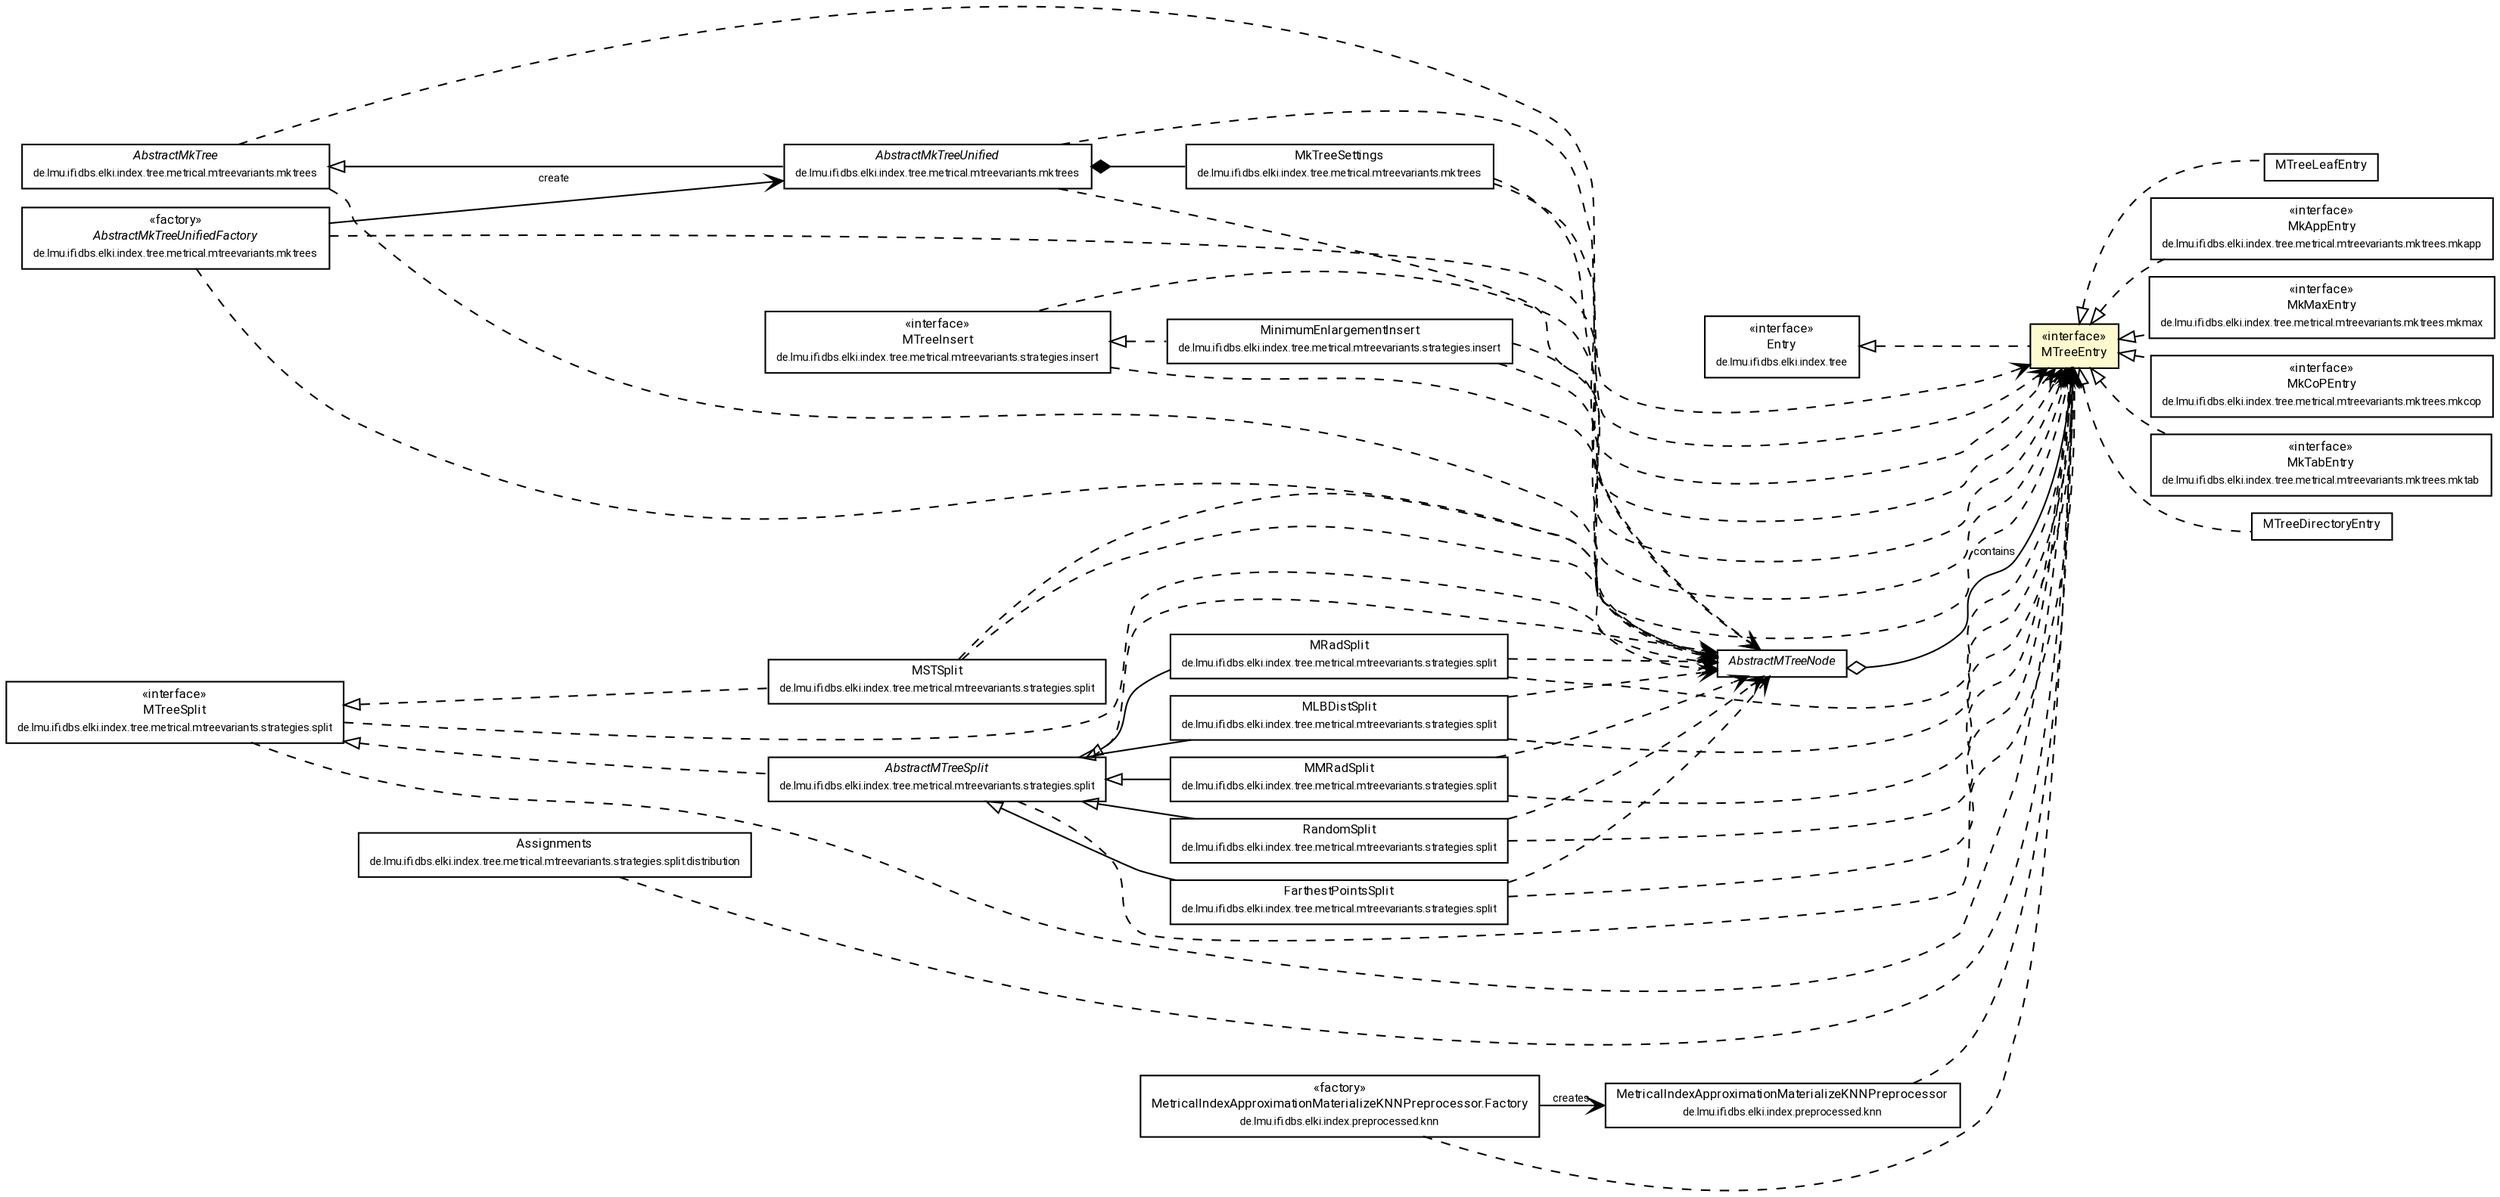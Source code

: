 #!/usr/local/bin/dot
#
# Class diagram 
# Generated by UMLGraph version R5_7_2-60-g0e99a6 (http://www.spinellis.gr/umlgraph/)
#

digraph G {
	graph [fontnames="svg"]
	edge [fontname="Roboto",fontsize=7,labelfontname="Roboto",labelfontsize=7,color="black"];
	node [fontname="Roboto",fontcolor="black",fontsize=8,shape=plaintext,margin=0,width=0,height=0];
	nodesep=0.15;
	ranksep=0.25;
	rankdir=LR;
	// de.lmu.ifi.dbs.elki.index.tree.Entry
	c6699981 [label=<<table title="de.lmu.ifi.dbs.elki.index.tree.Entry" border="0" cellborder="1" cellspacing="0" cellpadding="2" href="../../Entry.html" target="_parent">
		<tr><td><table border="0" cellspacing="0" cellpadding="1">
		<tr><td align="center" balign="center"> &#171;interface&#187; </td></tr>
		<tr><td align="center" balign="center"> <font face="Roboto">Entry</font> </td></tr>
		<tr><td align="center" balign="center"> <font face="Roboto" point-size="7.0">de.lmu.ifi.dbs.elki.index.tree</font> </td></tr>
		</table></td></tr>
		</table>>, URL="../../Entry.html"];
	// de.lmu.ifi.dbs.elki.index.tree.metrical.mtreevariants.MTreeLeafEntry
	c6700009 [label=<<table title="de.lmu.ifi.dbs.elki.index.tree.metrical.mtreevariants.MTreeLeafEntry" border="0" cellborder="1" cellspacing="0" cellpadding="2" href="MTreeLeafEntry.html" target="_parent">
		<tr><td><table border="0" cellspacing="0" cellpadding="1">
		<tr><td align="center" balign="center"> <font face="Roboto">MTreeLeafEntry</font> </td></tr>
		</table></td></tr>
		</table>>, URL="MTreeLeafEntry.html"];
	// de.lmu.ifi.dbs.elki.index.tree.metrical.mtreevariants.MTreeEntry
	c6700010 [label=<<table title="de.lmu.ifi.dbs.elki.index.tree.metrical.mtreevariants.MTreeEntry" border="0" cellborder="1" cellspacing="0" cellpadding="2" bgcolor="lemonChiffon" href="MTreeEntry.html" target="_parent">
		<tr><td><table border="0" cellspacing="0" cellpadding="1">
		<tr><td align="center" balign="center"> &#171;interface&#187; </td></tr>
		<tr><td align="center" balign="center"> <font face="Roboto">MTreeEntry</font> </td></tr>
		</table></td></tr>
		</table>>, URL="MTreeEntry.html"];
	// de.lmu.ifi.dbs.elki.index.tree.metrical.mtreevariants.mktrees.MkTreeSettings<O, N extends de.lmu.ifi.dbs.elki.index.tree.metrical.mtreevariants.AbstractMTreeNode<O, N, E>, E extends de.lmu.ifi.dbs.elki.index.tree.metrical.mtreevariants.MTreeEntry>
	c6700024 [label=<<table title="de.lmu.ifi.dbs.elki.index.tree.metrical.mtreevariants.mktrees.MkTreeSettings" border="0" cellborder="1" cellspacing="0" cellpadding="2" href="mktrees/MkTreeSettings.html" target="_parent">
		<tr><td><table border="0" cellspacing="0" cellpadding="1">
		<tr><td align="center" balign="center"> <font face="Roboto">MkTreeSettings</font> </td></tr>
		<tr><td align="center" balign="center"> <font face="Roboto" point-size="7.0">de.lmu.ifi.dbs.elki.index.tree.metrical.mtreevariants.mktrees</font> </td></tr>
		</table></td></tr>
		</table>>, URL="mktrees/MkTreeSettings.html"];
	// de.lmu.ifi.dbs.elki.index.tree.metrical.mtreevariants.mktrees.AbstractMkTreeUnified<O, N extends de.lmu.ifi.dbs.elki.index.tree.metrical.mtreevariants.AbstractMTreeNode<O, N, E>, E extends de.lmu.ifi.dbs.elki.index.tree.metrical.mtreevariants.MTreeEntry, S extends de.lmu.ifi.dbs.elki.index.tree.metrical.mtreevariants.mktrees.MkTreeSettings<O, N, E>>
	c6700025 [label=<<table title="de.lmu.ifi.dbs.elki.index.tree.metrical.mtreevariants.mktrees.AbstractMkTreeUnified" border="0" cellborder="1" cellspacing="0" cellpadding="2" href="mktrees/AbstractMkTreeUnified.html" target="_parent">
		<tr><td><table border="0" cellspacing="0" cellpadding="1">
		<tr><td align="center" balign="center"> <font face="Roboto"><i>AbstractMkTreeUnified</i></font> </td></tr>
		<tr><td align="center" balign="center"> <font face="Roboto" point-size="7.0">de.lmu.ifi.dbs.elki.index.tree.metrical.mtreevariants.mktrees</font> </td></tr>
		</table></td></tr>
		</table>>, URL="mktrees/AbstractMkTreeUnified.html"];
	// de.lmu.ifi.dbs.elki.index.tree.metrical.mtreevariants.mktrees.mkapp.MkAppEntry
	c6700026 [label=<<table title="de.lmu.ifi.dbs.elki.index.tree.metrical.mtreevariants.mktrees.mkapp.MkAppEntry" border="0" cellborder="1" cellspacing="0" cellpadding="2" href="mktrees/mkapp/MkAppEntry.html" target="_parent">
		<tr><td><table border="0" cellspacing="0" cellpadding="1">
		<tr><td align="center" balign="center"> &#171;interface&#187; </td></tr>
		<tr><td align="center" balign="center"> <font face="Roboto">MkAppEntry</font> </td></tr>
		<tr><td align="center" balign="center"> <font face="Roboto" point-size="7.0">de.lmu.ifi.dbs.elki.index.tree.metrical.mtreevariants.mktrees.mkapp</font> </td></tr>
		</table></td></tr>
		</table>>, URL="mktrees/mkapp/MkAppEntry.html"];
	// de.lmu.ifi.dbs.elki.index.tree.metrical.mtreevariants.mktrees.mkmax.MkMaxEntry
	c6700041 [label=<<table title="de.lmu.ifi.dbs.elki.index.tree.metrical.mtreevariants.mktrees.mkmax.MkMaxEntry" border="0" cellborder="1" cellspacing="0" cellpadding="2" href="mktrees/mkmax/MkMaxEntry.html" target="_parent">
		<tr><td><table border="0" cellspacing="0" cellpadding="1">
		<tr><td align="center" balign="center"> &#171;interface&#187; </td></tr>
		<tr><td align="center" balign="center"> <font face="Roboto">MkMaxEntry</font> </td></tr>
		<tr><td align="center" balign="center"> <font face="Roboto" point-size="7.0">de.lmu.ifi.dbs.elki.index.tree.metrical.mtreevariants.mktrees.mkmax</font> </td></tr>
		</table></td></tr>
		</table>>, URL="mktrees/mkmax/MkMaxEntry.html"];
	// de.lmu.ifi.dbs.elki.index.tree.metrical.mtreevariants.mktrees.AbstractMkTree<O, N extends de.lmu.ifi.dbs.elki.index.tree.metrical.mtreevariants.AbstractMTreeNode<O, N, E>, E extends de.lmu.ifi.dbs.elki.index.tree.metrical.mtreevariants.MTreeEntry, S extends de.lmu.ifi.dbs.elki.index.tree.metrical.mtreevariants.MTreeSettings<O, N, E>>
	c6700045 [label=<<table title="de.lmu.ifi.dbs.elki.index.tree.metrical.mtreevariants.mktrees.AbstractMkTree" border="0" cellborder="1" cellspacing="0" cellpadding="2" href="mktrees/AbstractMkTree.html" target="_parent">
		<tr><td><table border="0" cellspacing="0" cellpadding="1">
		<tr><td align="center" balign="center"> <font face="Roboto"><i>AbstractMkTree</i></font> </td></tr>
		<tr><td align="center" balign="center"> <font face="Roboto" point-size="7.0">de.lmu.ifi.dbs.elki.index.tree.metrical.mtreevariants.mktrees</font> </td></tr>
		</table></td></tr>
		</table>>, URL="mktrees/AbstractMkTree.html"];
	// de.lmu.ifi.dbs.elki.index.tree.metrical.mtreevariants.mktrees.mkcop.MkCoPEntry
	c6700052 [label=<<table title="de.lmu.ifi.dbs.elki.index.tree.metrical.mtreevariants.mktrees.mkcop.MkCoPEntry" border="0" cellborder="1" cellspacing="0" cellpadding="2" href="mktrees/mkcop/MkCoPEntry.html" target="_parent">
		<tr><td><table border="0" cellspacing="0" cellpadding="1">
		<tr><td align="center" balign="center"> &#171;interface&#187; </td></tr>
		<tr><td align="center" balign="center"> <font face="Roboto">MkCoPEntry</font> </td></tr>
		<tr><td align="center" balign="center"> <font face="Roboto" point-size="7.0">de.lmu.ifi.dbs.elki.index.tree.metrical.mtreevariants.mktrees.mkcop</font> </td></tr>
		</table></td></tr>
		</table>>, URL="mktrees/mkcop/MkCoPEntry.html"];
	// de.lmu.ifi.dbs.elki.index.tree.metrical.mtreevariants.mktrees.AbstractMkTreeUnifiedFactory<O, N extends de.lmu.ifi.dbs.elki.index.tree.metrical.mtreevariants.AbstractMTreeNode<O, N, E>, E extends de.lmu.ifi.dbs.elki.index.tree.metrical.mtreevariants.MTreeEntry, S extends de.lmu.ifi.dbs.elki.index.tree.metrical.mtreevariants.mktrees.MkTreeSettings<O, N, E>>
	c6700056 [label=<<table title="de.lmu.ifi.dbs.elki.index.tree.metrical.mtreevariants.mktrees.AbstractMkTreeUnifiedFactory" border="0" cellborder="1" cellspacing="0" cellpadding="2" href="mktrees/AbstractMkTreeUnifiedFactory.html" target="_parent">
		<tr><td><table border="0" cellspacing="0" cellpadding="1">
		<tr><td align="center" balign="center"> &#171;factory&#187; </td></tr>
		<tr><td align="center" balign="center"> <font face="Roboto"><i>AbstractMkTreeUnifiedFactory</i></font> </td></tr>
		<tr><td align="center" balign="center"> <font face="Roboto" point-size="7.0">de.lmu.ifi.dbs.elki.index.tree.metrical.mtreevariants.mktrees</font> </td></tr>
		</table></td></tr>
		</table>>, URL="mktrees/AbstractMkTreeUnifiedFactory.html"];
	// de.lmu.ifi.dbs.elki.index.tree.metrical.mtreevariants.mktrees.mktab.MkTabEntry
	c6700063 [label=<<table title="de.lmu.ifi.dbs.elki.index.tree.metrical.mtreevariants.mktrees.mktab.MkTabEntry" border="0" cellborder="1" cellspacing="0" cellpadding="2" href="mktrees/mktab/MkTabEntry.html" target="_parent">
		<tr><td><table border="0" cellspacing="0" cellpadding="1">
		<tr><td align="center" balign="center"> &#171;interface&#187; </td></tr>
		<tr><td align="center" balign="center"> <font face="Roboto">MkTabEntry</font> </td></tr>
		<tr><td align="center" balign="center"> <font face="Roboto" point-size="7.0">de.lmu.ifi.dbs.elki.index.tree.metrical.mtreevariants.mktrees.mktab</font> </td></tr>
		</table></td></tr>
		</table>>, URL="mktrees/mktab/MkTabEntry.html"];
	// de.lmu.ifi.dbs.elki.index.tree.metrical.mtreevariants.MTreeDirectoryEntry
	c6700066 [label=<<table title="de.lmu.ifi.dbs.elki.index.tree.metrical.mtreevariants.MTreeDirectoryEntry" border="0" cellborder="1" cellspacing="0" cellpadding="2" href="MTreeDirectoryEntry.html" target="_parent">
		<tr><td><table border="0" cellspacing="0" cellpadding="1">
		<tr><td align="center" balign="center"> <font face="Roboto">MTreeDirectoryEntry</font> </td></tr>
		</table></td></tr>
		</table>>, URL="MTreeDirectoryEntry.html"];
	// de.lmu.ifi.dbs.elki.index.tree.metrical.mtreevariants.strategies.insert.MTreeInsert<E extends de.lmu.ifi.dbs.elki.index.tree.metrical.mtreevariants.MTreeEntry, N extends de.lmu.ifi.dbs.elki.index.tree.metrical.mtreevariants.AbstractMTreeNode<?, N, E>>
	c6700067 [label=<<table title="de.lmu.ifi.dbs.elki.index.tree.metrical.mtreevariants.strategies.insert.MTreeInsert" border="0" cellborder="1" cellspacing="0" cellpadding="2" href="strategies/insert/MTreeInsert.html" target="_parent">
		<tr><td><table border="0" cellspacing="0" cellpadding="1">
		<tr><td align="center" balign="center"> &#171;interface&#187; </td></tr>
		<tr><td align="center" balign="center"> <font face="Roboto">MTreeInsert</font> </td></tr>
		<tr><td align="center" balign="center"> <font face="Roboto" point-size="7.0">de.lmu.ifi.dbs.elki.index.tree.metrical.mtreevariants.strategies.insert</font> </td></tr>
		</table></td></tr>
		</table>>, URL="strategies/insert/MTreeInsert.html"];
	// de.lmu.ifi.dbs.elki.index.tree.metrical.mtreevariants.strategies.insert.MinimumEnlargementInsert<N extends de.lmu.ifi.dbs.elki.index.tree.metrical.mtreevariants.AbstractMTreeNode<?, N, E>, E extends de.lmu.ifi.dbs.elki.index.tree.metrical.mtreevariants.MTreeEntry>
	c6700068 [label=<<table title="de.lmu.ifi.dbs.elki.index.tree.metrical.mtreevariants.strategies.insert.MinimumEnlargementInsert" border="0" cellborder="1" cellspacing="0" cellpadding="2" href="strategies/insert/MinimumEnlargementInsert.html" target="_parent">
		<tr><td><table border="0" cellspacing="0" cellpadding="1">
		<tr><td align="center" balign="center"> <font face="Roboto">MinimumEnlargementInsert</font> </td></tr>
		<tr><td align="center" balign="center"> <font face="Roboto" point-size="7.0">de.lmu.ifi.dbs.elki.index.tree.metrical.mtreevariants.strategies.insert</font> </td></tr>
		</table></td></tr>
		</table>>, URL="strategies/insert/MinimumEnlargementInsert.html"];
	// de.lmu.ifi.dbs.elki.index.tree.metrical.mtreevariants.strategies.split.MMRadSplit<E extends de.lmu.ifi.dbs.elki.index.tree.metrical.mtreevariants.MTreeEntry, N extends de.lmu.ifi.dbs.elki.index.tree.metrical.mtreevariants.AbstractMTreeNode<?, N, E>>
	c6700069 [label=<<table title="de.lmu.ifi.dbs.elki.index.tree.metrical.mtreevariants.strategies.split.MMRadSplit" border="0" cellborder="1" cellspacing="0" cellpadding="2" href="strategies/split/MMRadSplit.html" target="_parent">
		<tr><td><table border="0" cellspacing="0" cellpadding="1">
		<tr><td align="center" balign="center"> <font face="Roboto">MMRadSplit</font> </td></tr>
		<tr><td align="center" balign="center"> <font face="Roboto" point-size="7.0">de.lmu.ifi.dbs.elki.index.tree.metrical.mtreevariants.strategies.split</font> </td></tr>
		</table></td></tr>
		</table>>, URL="strategies/split/MMRadSplit.html"];
	// de.lmu.ifi.dbs.elki.index.tree.metrical.mtreevariants.strategies.split.AbstractMTreeSplit<E extends de.lmu.ifi.dbs.elki.index.tree.metrical.mtreevariants.MTreeEntry, N extends de.lmu.ifi.dbs.elki.index.tree.metrical.mtreevariants.AbstractMTreeNode<?, N, E>>
	c6700071 [label=<<table title="de.lmu.ifi.dbs.elki.index.tree.metrical.mtreevariants.strategies.split.AbstractMTreeSplit" border="0" cellborder="1" cellspacing="0" cellpadding="2" href="strategies/split/AbstractMTreeSplit.html" target="_parent">
		<tr><td><table border="0" cellspacing="0" cellpadding="1">
		<tr><td align="center" balign="center"> <font face="Roboto"><i>AbstractMTreeSplit</i></font> </td></tr>
		<tr><td align="center" balign="center"> <font face="Roboto" point-size="7.0">de.lmu.ifi.dbs.elki.index.tree.metrical.mtreevariants.strategies.split</font> </td></tr>
		</table></td></tr>
		</table>>, URL="strategies/split/AbstractMTreeSplit.html"];
	// de.lmu.ifi.dbs.elki.index.tree.metrical.mtreevariants.strategies.split.RandomSplit<E extends de.lmu.ifi.dbs.elki.index.tree.metrical.mtreevariants.MTreeEntry, N extends de.lmu.ifi.dbs.elki.index.tree.metrical.mtreevariants.AbstractMTreeNode<?, N, E>>
	c6700073 [label=<<table title="de.lmu.ifi.dbs.elki.index.tree.metrical.mtreevariants.strategies.split.RandomSplit" border="0" cellborder="1" cellspacing="0" cellpadding="2" href="strategies/split/RandomSplit.html" target="_parent">
		<tr><td><table border="0" cellspacing="0" cellpadding="1">
		<tr><td align="center" balign="center"> <font face="Roboto">RandomSplit</font> </td></tr>
		<tr><td align="center" balign="center"> <font face="Roboto" point-size="7.0">de.lmu.ifi.dbs.elki.index.tree.metrical.mtreevariants.strategies.split</font> </td></tr>
		</table></td></tr>
		</table>>, URL="strategies/split/RandomSplit.html"];
	// de.lmu.ifi.dbs.elki.index.tree.metrical.mtreevariants.strategies.split.FarthestPointsSplit<E extends de.lmu.ifi.dbs.elki.index.tree.metrical.mtreevariants.MTreeEntry, N extends de.lmu.ifi.dbs.elki.index.tree.metrical.mtreevariants.AbstractMTreeNode<?, N, E>>
	c6700075 [label=<<table title="de.lmu.ifi.dbs.elki.index.tree.metrical.mtreevariants.strategies.split.FarthestPointsSplit" border="0" cellborder="1" cellspacing="0" cellpadding="2" href="strategies/split/FarthestPointsSplit.html" target="_parent">
		<tr><td><table border="0" cellspacing="0" cellpadding="1">
		<tr><td align="center" balign="center"> <font face="Roboto">FarthestPointsSplit</font> </td></tr>
		<tr><td align="center" balign="center"> <font face="Roboto" point-size="7.0">de.lmu.ifi.dbs.elki.index.tree.metrical.mtreevariants.strategies.split</font> </td></tr>
		</table></td></tr>
		</table>>, URL="strategies/split/FarthestPointsSplit.html"];
	// de.lmu.ifi.dbs.elki.index.tree.metrical.mtreevariants.strategies.split.MSTSplit<E extends de.lmu.ifi.dbs.elki.index.tree.metrical.mtreevariants.MTreeEntry, N extends de.lmu.ifi.dbs.elki.index.tree.metrical.mtreevariants.AbstractMTreeNode<?, N, E>>
	c6700077 [label=<<table title="de.lmu.ifi.dbs.elki.index.tree.metrical.mtreevariants.strategies.split.MSTSplit" border="0" cellborder="1" cellspacing="0" cellpadding="2" href="strategies/split/MSTSplit.html" target="_parent">
		<tr><td><table border="0" cellspacing="0" cellpadding="1">
		<tr><td align="center" balign="center"> <font face="Roboto">MSTSplit</font> </td></tr>
		<tr><td align="center" balign="center"> <font face="Roboto" point-size="7.0">de.lmu.ifi.dbs.elki.index.tree.metrical.mtreevariants.strategies.split</font> </td></tr>
		</table></td></tr>
		</table>>, URL="strategies/split/MSTSplit.html"];
	// de.lmu.ifi.dbs.elki.index.tree.metrical.mtreevariants.strategies.split.MTreeSplit<E extends de.lmu.ifi.dbs.elki.index.tree.metrical.mtreevariants.MTreeEntry, N extends de.lmu.ifi.dbs.elki.index.tree.metrical.mtreevariants.AbstractMTreeNode<?, N, E>>
	c6700078 [label=<<table title="de.lmu.ifi.dbs.elki.index.tree.metrical.mtreevariants.strategies.split.MTreeSplit" border="0" cellborder="1" cellspacing="0" cellpadding="2" href="strategies/split/MTreeSplit.html" target="_parent">
		<tr><td><table border="0" cellspacing="0" cellpadding="1">
		<tr><td align="center" balign="center"> &#171;interface&#187; </td></tr>
		<tr><td align="center" balign="center"> <font face="Roboto">MTreeSplit</font> </td></tr>
		<tr><td align="center" balign="center"> <font face="Roboto" point-size="7.0">de.lmu.ifi.dbs.elki.index.tree.metrical.mtreevariants.strategies.split</font> </td></tr>
		</table></td></tr>
		</table>>, URL="strategies/split/MTreeSplit.html"];
	// de.lmu.ifi.dbs.elki.index.tree.metrical.mtreevariants.strategies.split.MLBDistSplit<E extends de.lmu.ifi.dbs.elki.index.tree.metrical.mtreevariants.MTreeEntry, N extends de.lmu.ifi.dbs.elki.index.tree.metrical.mtreevariants.AbstractMTreeNode<?, N, E>>
	c6700079 [label=<<table title="de.lmu.ifi.dbs.elki.index.tree.metrical.mtreevariants.strategies.split.MLBDistSplit" border="0" cellborder="1" cellspacing="0" cellpadding="2" href="strategies/split/MLBDistSplit.html" target="_parent">
		<tr><td><table border="0" cellspacing="0" cellpadding="1">
		<tr><td align="center" balign="center"> <font face="Roboto">MLBDistSplit</font> </td></tr>
		<tr><td align="center" balign="center"> <font face="Roboto" point-size="7.0">de.lmu.ifi.dbs.elki.index.tree.metrical.mtreevariants.strategies.split</font> </td></tr>
		</table></td></tr>
		</table>>, URL="strategies/split/MLBDistSplit.html"];
	// de.lmu.ifi.dbs.elki.index.tree.metrical.mtreevariants.strategies.split.distribution.Assignments<E extends de.lmu.ifi.dbs.elki.index.tree.metrical.mtreevariants.MTreeEntry>
	c6700085 [label=<<table title="de.lmu.ifi.dbs.elki.index.tree.metrical.mtreevariants.strategies.split.distribution.Assignments" border="0" cellborder="1" cellspacing="0" cellpadding="2" href="strategies/split/distribution/Assignments.html" target="_parent">
		<tr><td><table border="0" cellspacing="0" cellpadding="1">
		<tr><td align="center" balign="center"> <font face="Roboto">Assignments</font> </td></tr>
		<tr><td align="center" balign="center"> <font face="Roboto" point-size="7.0">de.lmu.ifi.dbs.elki.index.tree.metrical.mtreevariants.strategies.split.distribution</font> </td></tr>
		</table></td></tr>
		</table>>, URL="strategies/split/distribution/Assignments.html"];
	// de.lmu.ifi.dbs.elki.index.tree.metrical.mtreevariants.strategies.split.MRadSplit<E extends de.lmu.ifi.dbs.elki.index.tree.metrical.mtreevariants.MTreeEntry, N extends de.lmu.ifi.dbs.elki.index.tree.metrical.mtreevariants.AbstractMTreeNode<?, N, E>>
	c6700087 [label=<<table title="de.lmu.ifi.dbs.elki.index.tree.metrical.mtreevariants.strategies.split.MRadSplit" border="0" cellborder="1" cellspacing="0" cellpadding="2" href="strategies/split/MRadSplit.html" target="_parent">
		<tr><td><table border="0" cellspacing="0" cellpadding="1">
		<tr><td align="center" balign="center"> <font face="Roboto">MRadSplit</font> </td></tr>
		<tr><td align="center" balign="center"> <font face="Roboto" point-size="7.0">de.lmu.ifi.dbs.elki.index.tree.metrical.mtreevariants.strategies.split</font> </td></tr>
		</table></td></tr>
		</table>>, URL="strategies/split/MRadSplit.html"];
	// de.lmu.ifi.dbs.elki.index.tree.metrical.mtreevariants.AbstractMTreeNode<O, N extends de.lmu.ifi.dbs.elki.index.tree.metrical.mtreevariants.AbstractMTreeNode<O, N, E>, E extends de.lmu.ifi.dbs.elki.index.tree.metrical.mtreevariants.MTreeEntry>
	c6700089 [label=<<table title="de.lmu.ifi.dbs.elki.index.tree.metrical.mtreevariants.AbstractMTreeNode" border="0" cellborder="1" cellspacing="0" cellpadding="2" href="AbstractMTreeNode.html" target="_parent">
		<tr><td><table border="0" cellspacing="0" cellpadding="1">
		<tr><td align="center" balign="center"> <font face="Roboto"><i>AbstractMTreeNode</i></font> </td></tr>
		</table></td></tr>
		</table>>, URL="AbstractMTreeNode.html"];
	// de.lmu.ifi.dbs.elki.index.preprocessed.knn.MetricalIndexApproximationMaterializeKNNPreprocessor<O extends de.lmu.ifi.dbs.elki.data.NumberVector, N extends de.lmu.ifi.dbs.elki.index.tree.Node<E>, E extends de.lmu.ifi.dbs.elki.index.tree.metrical.mtreevariants.MTreeEntry>
	c6700091 [label=<<table title="de.lmu.ifi.dbs.elki.index.preprocessed.knn.MetricalIndexApproximationMaterializeKNNPreprocessor" border="0" cellborder="1" cellspacing="0" cellpadding="2" href="../../../preprocessed/knn/MetricalIndexApproximationMaterializeKNNPreprocessor.html" target="_parent">
		<tr><td><table border="0" cellspacing="0" cellpadding="1">
		<tr><td align="center" balign="center"> <font face="Roboto">MetricalIndexApproximationMaterializeKNNPreprocessor</font> </td></tr>
		<tr><td align="center" balign="center"> <font face="Roboto" point-size="7.0">de.lmu.ifi.dbs.elki.index.preprocessed.knn</font> </td></tr>
		</table></td></tr>
		</table>>, URL="../../../preprocessed/knn/MetricalIndexApproximationMaterializeKNNPreprocessor.html"];
	// de.lmu.ifi.dbs.elki.index.preprocessed.knn.MetricalIndexApproximationMaterializeKNNPreprocessor.Factory<O extends de.lmu.ifi.dbs.elki.data.NumberVector, N extends de.lmu.ifi.dbs.elki.index.tree.Node<E>, E extends de.lmu.ifi.dbs.elki.index.tree.metrical.mtreevariants.MTreeEntry>
	c6700092 [label=<<table title="de.lmu.ifi.dbs.elki.index.preprocessed.knn.MetricalIndexApproximationMaterializeKNNPreprocessor.Factory" border="0" cellborder="1" cellspacing="0" cellpadding="2" href="../../../preprocessed/knn/MetricalIndexApproximationMaterializeKNNPreprocessor.Factory.html" target="_parent">
		<tr><td><table border="0" cellspacing="0" cellpadding="1">
		<tr><td align="center" balign="center"> &#171;factory&#187; </td></tr>
		<tr><td align="center" balign="center"> <font face="Roboto">MetricalIndexApproximationMaterializeKNNPreprocessor.Factory</font> </td></tr>
		<tr><td align="center" balign="center"> <font face="Roboto" point-size="7.0">de.lmu.ifi.dbs.elki.index.preprocessed.knn</font> </td></tr>
		</table></td></tr>
		</table>>, URL="../../../preprocessed/knn/MetricalIndexApproximationMaterializeKNNPreprocessor.Factory.html"];
	// de.lmu.ifi.dbs.elki.index.tree.metrical.mtreevariants.MTreeLeafEntry implements de.lmu.ifi.dbs.elki.index.tree.metrical.mtreevariants.MTreeEntry
	c6700010 -> c6700009 [arrowtail=empty,style=dashed,dir=back,weight=9];
	// de.lmu.ifi.dbs.elki.index.tree.metrical.mtreevariants.MTreeEntry implements de.lmu.ifi.dbs.elki.index.tree.Entry
	c6699981 -> c6700010 [arrowtail=empty,style=dashed,dir=back,weight=9];
	// de.lmu.ifi.dbs.elki.index.tree.metrical.mtreevariants.mktrees.AbstractMkTreeUnified<O, N extends de.lmu.ifi.dbs.elki.index.tree.metrical.mtreevariants.AbstractMTreeNode<O, N, E>, E extends de.lmu.ifi.dbs.elki.index.tree.metrical.mtreevariants.MTreeEntry, S extends de.lmu.ifi.dbs.elki.index.tree.metrical.mtreevariants.mktrees.MkTreeSettings<O, N, E>> extends de.lmu.ifi.dbs.elki.index.tree.metrical.mtreevariants.mktrees.AbstractMkTree<O, N extends de.lmu.ifi.dbs.elki.index.tree.metrical.mtreevariants.AbstractMTreeNode<O, N, E>, E extends de.lmu.ifi.dbs.elki.index.tree.metrical.mtreevariants.MTreeEntry, S extends de.lmu.ifi.dbs.elki.index.tree.metrical.mtreevariants.MTreeSettings<O, N, E>>
	c6700045 -> c6700025 [arrowtail=empty,dir=back,weight=10];
	// de.lmu.ifi.dbs.elki.index.tree.metrical.mtreevariants.mktrees.AbstractMkTreeUnified<O, N extends de.lmu.ifi.dbs.elki.index.tree.metrical.mtreevariants.AbstractMTreeNode<O, N, E>, E extends de.lmu.ifi.dbs.elki.index.tree.metrical.mtreevariants.MTreeEntry, S extends de.lmu.ifi.dbs.elki.index.tree.metrical.mtreevariants.mktrees.MkTreeSettings<O, N, E>> composed de.lmu.ifi.dbs.elki.index.tree.metrical.mtreevariants.mktrees.MkTreeSettings<O, N extends de.lmu.ifi.dbs.elki.index.tree.metrical.mtreevariants.AbstractMTreeNode<O, N, E>, E extends de.lmu.ifi.dbs.elki.index.tree.metrical.mtreevariants.MTreeEntry>
	c6700025 -> c6700024 [arrowhead=none,arrowtail=diamond,dir=back,weight=6];
	// de.lmu.ifi.dbs.elki.index.tree.metrical.mtreevariants.mktrees.mkapp.MkAppEntry implements de.lmu.ifi.dbs.elki.index.tree.metrical.mtreevariants.MTreeEntry
	c6700010 -> c6700026 [arrowtail=empty,style=dashed,dir=back,weight=9];
	// de.lmu.ifi.dbs.elki.index.tree.metrical.mtreevariants.mktrees.mkmax.MkMaxEntry implements de.lmu.ifi.dbs.elki.index.tree.metrical.mtreevariants.MTreeEntry
	c6700010 -> c6700041 [arrowtail=empty,style=dashed,dir=back,weight=9];
	// de.lmu.ifi.dbs.elki.index.tree.metrical.mtreevariants.mktrees.mkcop.MkCoPEntry implements de.lmu.ifi.dbs.elki.index.tree.metrical.mtreevariants.MTreeEntry
	c6700010 -> c6700052 [arrowtail=empty,style=dashed,dir=back,weight=9];
	// de.lmu.ifi.dbs.elki.index.tree.metrical.mtreevariants.mktrees.AbstractMkTreeUnifiedFactory<O, N extends de.lmu.ifi.dbs.elki.index.tree.metrical.mtreevariants.AbstractMTreeNode<O, N, E>, E extends de.lmu.ifi.dbs.elki.index.tree.metrical.mtreevariants.MTreeEntry, S extends de.lmu.ifi.dbs.elki.index.tree.metrical.mtreevariants.mktrees.MkTreeSettings<O, N, E>> navassoc de.lmu.ifi.dbs.elki.index.tree.metrical.mtreevariants.mktrees.AbstractMkTreeUnified<O, N extends de.lmu.ifi.dbs.elki.index.tree.metrical.mtreevariants.AbstractMTreeNode<O, N, E>, E extends de.lmu.ifi.dbs.elki.index.tree.metrical.mtreevariants.MTreeEntry, S extends de.lmu.ifi.dbs.elki.index.tree.metrical.mtreevariants.mktrees.MkTreeSettings<O, N, E>>
	c6700056 -> c6700025 [arrowhead=open,weight=1,label="create"];
	// de.lmu.ifi.dbs.elki.index.tree.metrical.mtreevariants.mktrees.mktab.MkTabEntry implements de.lmu.ifi.dbs.elki.index.tree.metrical.mtreevariants.MTreeEntry
	c6700010 -> c6700063 [arrowtail=empty,style=dashed,dir=back,weight=9];
	// de.lmu.ifi.dbs.elki.index.tree.metrical.mtreevariants.MTreeDirectoryEntry implements de.lmu.ifi.dbs.elki.index.tree.metrical.mtreevariants.MTreeEntry
	c6700010 -> c6700066 [arrowtail=empty,style=dashed,dir=back,weight=9];
	// de.lmu.ifi.dbs.elki.index.tree.metrical.mtreevariants.strategies.insert.MinimumEnlargementInsert<N extends de.lmu.ifi.dbs.elki.index.tree.metrical.mtreevariants.AbstractMTreeNode<?, N, E>, E extends de.lmu.ifi.dbs.elki.index.tree.metrical.mtreevariants.MTreeEntry> implements de.lmu.ifi.dbs.elki.index.tree.metrical.mtreevariants.strategies.insert.MTreeInsert<E extends de.lmu.ifi.dbs.elki.index.tree.metrical.mtreevariants.MTreeEntry, N extends de.lmu.ifi.dbs.elki.index.tree.metrical.mtreevariants.AbstractMTreeNode<?, N, E>>
	c6700067 -> c6700068 [arrowtail=empty,style=dashed,dir=back,weight=9];
	// de.lmu.ifi.dbs.elki.index.tree.metrical.mtreevariants.strategies.split.MMRadSplit<E extends de.lmu.ifi.dbs.elki.index.tree.metrical.mtreevariants.MTreeEntry, N extends de.lmu.ifi.dbs.elki.index.tree.metrical.mtreevariants.AbstractMTreeNode<?, N, E>> extends de.lmu.ifi.dbs.elki.index.tree.metrical.mtreevariants.strategies.split.AbstractMTreeSplit<E extends de.lmu.ifi.dbs.elki.index.tree.metrical.mtreevariants.MTreeEntry, N extends de.lmu.ifi.dbs.elki.index.tree.metrical.mtreevariants.AbstractMTreeNode<?, N, E>>
	c6700071 -> c6700069 [arrowtail=empty,dir=back,weight=10];
	// de.lmu.ifi.dbs.elki.index.tree.metrical.mtreevariants.strategies.split.AbstractMTreeSplit<E extends de.lmu.ifi.dbs.elki.index.tree.metrical.mtreevariants.MTreeEntry, N extends de.lmu.ifi.dbs.elki.index.tree.metrical.mtreevariants.AbstractMTreeNode<?, N, E>> implements de.lmu.ifi.dbs.elki.index.tree.metrical.mtreevariants.strategies.split.MTreeSplit<E extends de.lmu.ifi.dbs.elki.index.tree.metrical.mtreevariants.MTreeEntry, N extends de.lmu.ifi.dbs.elki.index.tree.metrical.mtreevariants.AbstractMTreeNode<?, N, E>>
	c6700078 -> c6700071 [arrowtail=empty,style=dashed,dir=back,weight=9];
	// de.lmu.ifi.dbs.elki.index.tree.metrical.mtreevariants.strategies.split.RandomSplit<E extends de.lmu.ifi.dbs.elki.index.tree.metrical.mtreevariants.MTreeEntry, N extends de.lmu.ifi.dbs.elki.index.tree.metrical.mtreevariants.AbstractMTreeNode<?, N, E>> extends de.lmu.ifi.dbs.elki.index.tree.metrical.mtreevariants.strategies.split.AbstractMTreeSplit<E extends de.lmu.ifi.dbs.elki.index.tree.metrical.mtreevariants.MTreeEntry, N extends de.lmu.ifi.dbs.elki.index.tree.metrical.mtreevariants.AbstractMTreeNode<?, N, E>>
	c6700071 -> c6700073 [arrowtail=empty,dir=back,weight=10];
	// de.lmu.ifi.dbs.elki.index.tree.metrical.mtreevariants.strategies.split.FarthestPointsSplit<E extends de.lmu.ifi.dbs.elki.index.tree.metrical.mtreevariants.MTreeEntry, N extends de.lmu.ifi.dbs.elki.index.tree.metrical.mtreevariants.AbstractMTreeNode<?, N, E>> extends de.lmu.ifi.dbs.elki.index.tree.metrical.mtreevariants.strategies.split.AbstractMTreeSplit<E extends de.lmu.ifi.dbs.elki.index.tree.metrical.mtreevariants.MTreeEntry, N extends de.lmu.ifi.dbs.elki.index.tree.metrical.mtreevariants.AbstractMTreeNode<?, N, E>>
	c6700071 -> c6700075 [arrowtail=empty,dir=back,weight=10];
	// de.lmu.ifi.dbs.elki.index.tree.metrical.mtreevariants.strategies.split.MSTSplit<E extends de.lmu.ifi.dbs.elki.index.tree.metrical.mtreevariants.MTreeEntry, N extends de.lmu.ifi.dbs.elki.index.tree.metrical.mtreevariants.AbstractMTreeNode<?, N, E>> implements de.lmu.ifi.dbs.elki.index.tree.metrical.mtreevariants.strategies.split.MTreeSplit<E extends de.lmu.ifi.dbs.elki.index.tree.metrical.mtreevariants.MTreeEntry, N extends de.lmu.ifi.dbs.elki.index.tree.metrical.mtreevariants.AbstractMTreeNode<?, N, E>>
	c6700078 -> c6700077 [arrowtail=empty,style=dashed,dir=back,weight=9];
	// de.lmu.ifi.dbs.elki.index.tree.metrical.mtreevariants.strategies.split.MLBDistSplit<E extends de.lmu.ifi.dbs.elki.index.tree.metrical.mtreevariants.MTreeEntry, N extends de.lmu.ifi.dbs.elki.index.tree.metrical.mtreevariants.AbstractMTreeNode<?, N, E>> extends de.lmu.ifi.dbs.elki.index.tree.metrical.mtreevariants.strategies.split.AbstractMTreeSplit<E extends de.lmu.ifi.dbs.elki.index.tree.metrical.mtreevariants.MTreeEntry, N extends de.lmu.ifi.dbs.elki.index.tree.metrical.mtreevariants.AbstractMTreeNode<?, N, E>>
	c6700071 -> c6700079 [arrowtail=empty,dir=back,weight=10];
	// de.lmu.ifi.dbs.elki.index.tree.metrical.mtreevariants.strategies.split.MRadSplit<E extends de.lmu.ifi.dbs.elki.index.tree.metrical.mtreevariants.MTreeEntry, N extends de.lmu.ifi.dbs.elki.index.tree.metrical.mtreevariants.AbstractMTreeNode<?, N, E>> extends de.lmu.ifi.dbs.elki.index.tree.metrical.mtreevariants.strategies.split.AbstractMTreeSplit<E extends de.lmu.ifi.dbs.elki.index.tree.metrical.mtreevariants.MTreeEntry, N extends de.lmu.ifi.dbs.elki.index.tree.metrical.mtreevariants.AbstractMTreeNode<?, N, E>>
	c6700071 -> c6700087 [arrowtail=empty,dir=back,weight=10];
	// de.lmu.ifi.dbs.elki.index.tree.metrical.mtreevariants.AbstractMTreeNode<O, N extends de.lmu.ifi.dbs.elki.index.tree.metrical.mtreevariants.AbstractMTreeNode<O, N, E>, E extends de.lmu.ifi.dbs.elki.index.tree.metrical.mtreevariants.MTreeEntry> navhas de.lmu.ifi.dbs.elki.index.tree.metrical.mtreevariants.MTreeEntry
	c6700089 -> c6700010 [arrowhead=open,arrowtail=ediamond,dir=both,weight=3,label="contains"];
	// de.lmu.ifi.dbs.elki.index.preprocessed.knn.MetricalIndexApproximationMaterializeKNNPreprocessor.Factory<O extends de.lmu.ifi.dbs.elki.data.NumberVector, N extends de.lmu.ifi.dbs.elki.index.tree.Node<E>, E extends de.lmu.ifi.dbs.elki.index.tree.metrical.mtreevariants.MTreeEntry> navassoc de.lmu.ifi.dbs.elki.index.preprocessed.knn.MetricalIndexApproximationMaterializeKNNPreprocessor<O extends de.lmu.ifi.dbs.elki.data.NumberVector, N extends de.lmu.ifi.dbs.elki.index.tree.Node<E>, E extends de.lmu.ifi.dbs.elki.index.tree.metrical.mtreevariants.MTreeEntry>
	c6700092 -> c6700091 [arrowhead=open,weight=1,label="creates"];
	// de.lmu.ifi.dbs.elki.index.tree.metrical.mtreevariants.mktrees.MkTreeSettings<O, N extends de.lmu.ifi.dbs.elki.index.tree.metrical.mtreevariants.AbstractMTreeNode<O, N, E>, E extends de.lmu.ifi.dbs.elki.index.tree.metrical.mtreevariants.MTreeEntry> depend de.lmu.ifi.dbs.elki.index.tree.metrical.mtreevariants.AbstractMTreeNode<O, N extends de.lmu.ifi.dbs.elki.index.tree.metrical.mtreevariants.AbstractMTreeNode<O, N, E>, E extends de.lmu.ifi.dbs.elki.index.tree.metrical.mtreevariants.MTreeEntry>
	c6700024 -> c6700089 [arrowhead=open,style=dashed,weight=0];
	// de.lmu.ifi.dbs.elki.index.tree.metrical.mtreevariants.mktrees.MkTreeSettings<O, N extends de.lmu.ifi.dbs.elki.index.tree.metrical.mtreevariants.AbstractMTreeNode<O, N, E>, E extends de.lmu.ifi.dbs.elki.index.tree.metrical.mtreevariants.MTreeEntry> depend de.lmu.ifi.dbs.elki.index.tree.metrical.mtreevariants.MTreeEntry
	c6700024 -> c6700010 [arrowhead=open,style=dashed,weight=0];
	// de.lmu.ifi.dbs.elki.index.tree.metrical.mtreevariants.mktrees.AbstractMkTreeUnified<O, N extends de.lmu.ifi.dbs.elki.index.tree.metrical.mtreevariants.AbstractMTreeNode<O, N, E>, E extends de.lmu.ifi.dbs.elki.index.tree.metrical.mtreevariants.MTreeEntry, S extends de.lmu.ifi.dbs.elki.index.tree.metrical.mtreevariants.mktrees.MkTreeSettings<O, N, E>> depend de.lmu.ifi.dbs.elki.index.tree.metrical.mtreevariants.AbstractMTreeNode<O, N extends de.lmu.ifi.dbs.elki.index.tree.metrical.mtreevariants.AbstractMTreeNode<O, N, E>, E extends de.lmu.ifi.dbs.elki.index.tree.metrical.mtreevariants.MTreeEntry>
	c6700025 -> c6700089 [arrowhead=open,style=dashed,weight=0];
	// de.lmu.ifi.dbs.elki.index.tree.metrical.mtreevariants.mktrees.AbstractMkTreeUnified<O, N extends de.lmu.ifi.dbs.elki.index.tree.metrical.mtreevariants.AbstractMTreeNode<O, N, E>, E extends de.lmu.ifi.dbs.elki.index.tree.metrical.mtreevariants.MTreeEntry, S extends de.lmu.ifi.dbs.elki.index.tree.metrical.mtreevariants.mktrees.MkTreeSettings<O, N, E>> depend de.lmu.ifi.dbs.elki.index.tree.metrical.mtreevariants.MTreeEntry
	c6700025 -> c6700010 [arrowhead=open,style=dashed,weight=0];
	// de.lmu.ifi.dbs.elki.index.tree.metrical.mtreevariants.mktrees.AbstractMkTree<O, N extends de.lmu.ifi.dbs.elki.index.tree.metrical.mtreevariants.AbstractMTreeNode<O, N, E>, E extends de.lmu.ifi.dbs.elki.index.tree.metrical.mtreevariants.MTreeEntry, S extends de.lmu.ifi.dbs.elki.index.tree.metrical.mtreevariants.MTreeSettings<O, N, E>> depend de.lmu.ifi.dbs.elki.index.tree.metrical.mtreevariants.MTreeEntry
	c6700045 -> c6700010 [arrowhead=open,style=dashed,weight=0];
	// de.lmu.ifi.dbs.elki.index.tree.metrical.mtreevariants.mktrees.AbstractMkTree<O, N extends de.lmu.ifi.dbs.elki.index.tree.metrical.mtreevariants.AbstractMTreeNode<O, N, E>, E extends de.lmu.ifi.dbs.elki.index.tree.metrical.mtreevariants.MTreeEntry, S extends de.lmu.ifi.dbs.elki.index.tree.metrical.mtreevariants.MTreeSettings<O, N, E>> depend de.lmu.ifi.dbs.elki.index.tree.metrical.mtreevariants.AbstractMTreeNode<O, N extends de.lmu.ifi.dbs.elki.index.tree.metrical.mtreevariants.AbstractMTreeNode<O, N, E>, E extends de.lmu.ifi.dbs.elki.index.tree.metrical.mtreevariants.MTreeEntry>
	c6700045 -> c6700089 [arrowhead=open,style=dashed,weight=0];
	// de.lmu.ifi.dbs.elki.index.tree.metrical.mtreevariants.mktrees.AbstractMkTreeUnifiedFactory<O, N extends de.lmu.ifi.dbs.elki.index.tree.metrical.mtreevariants.AbstractMTreeNode<O, N, E>, E extends de.lmu.ifi.dbs.elki.index.tree.metrical.mtreevariants.MTreeEntry, S extends de.lmu.ifi.dbs.elki.index.tree.metrical.mtreevariants.mktrees.MkTreeSettings<O, N, E>> depend de.lmu.ifi.dbs.elki.index.tree.metrical.mtreevariants.AbstractMTreeNode<O, N extends de.lmu.ifi.dbs.elki.index.tree.metrical.mtreevariants.AbstractMTreeNode<O, N, E>, E extends de.lmu.ifi.dbs.elki.index.tree.metrical.mtreevariants.MTreeEntry>
	c6700056 -> c6700089 [arrowhead=open,style=dashed,weight=0];
	// de.lmu.ifi.dbs.elki.index.tree.metrical.mtreevariants.mktrees.AbstractMkTreeUnifiedFactory<O, N extends de.lmu.ifi.dbs.elki.index.tree.metrical.mtreevariants.AbstractMTreeNode<O, N, E>, E extends de.lmu.ifi.dbs.elki.index.tree.metrical.mtreevariants.MTreeEntry, S extends de.lmu.ifi.dbs.elki.index.tree.metrical.mtreevariants.mktrees.MkTreeSettings<O, N, E>> depend de.lmu.ifi.dbs.elki.index.tree.metrical.mtreevariants.MTreeEntry
	c6700056 -> c6700010 [arrowhead=open,style=dashed,weight=0];
	// de.lmu.ifi.dbs.elki.index.tree.metrical.mtreevariants.strategies.insert.MTreeInsert<E extends de.lmu.ifi.dbs.elki.index.tree.metrical.mtreevariants.MTreeEntry, N extends de.lmu.ifi.dbs.elki.index.tree.metrical.mtreevariants.AbstractMTreeNode<?, N, E>> depend de.lmu.ifi.dbs.elki.index.tree.metrical.mtreevariants.AbstractMTreeNode<O, N extends de.lmu.ifi.dbs.elki.index.tree.metrical.mtreevariants.AbstractMTreeNode<O, N, E>, E extends de.lmu.ifi.dbs.elki.index.tree.metrical.mtreevariants.MTreeEntry>
	c6700067 -> c6700089 [arrowhead=open,style=dashed,weight=0];
	// de.lmu.ifi.dbs.elki.index.tree.metrical.mtreevariants.strategies.insert.MTreeInsert<E extends de.lmu.ifi.dbs.elki.index.tree.metrical.mtreevariants.MTreeEntry, N extends de.lmu.ifi.dbs.elki.index.tree.metrical.mtreevariants.AbstractMTreeNode<?, N, E>> depend de.lmu.ifi.dbs.elki.index.tree.metrical.mtreevariants.MTreeEntry
	c6700067 -> c6700010 [arrowhead=open,style=dashed,weight=0];
	// de.lmu.ifi.dbs.elki.index.tree.metrical.mtreevariants.strategies.insert.MinimumEnlargementInsert<N extends de.lmu.ifi.dbs.elki.index.tree.metrical.mtreevariants.AbstractMTreeNode<?, N, E>, E extends de.lmu.ifi.dbs.elki.index.tree.metrical.mtreevariants.MTreeEntry> depend de.lmu.ifi.dbs.elki.index.tree.metrical.mtreevariants.AbstractMTreeNode<O, N extends de.lmu.ifi.dbs.elki.index.tree.metrical.mtreevariants.AbstractMTreeNode<O, N, E>, E extends de.lmu.ifi.dbs.elki.index.tree.metrical.mtreevariants.MTreeEntry>
	c6700068 -> c6700089 [arrowhead=open,style=dashed,weight=0];
	// de.lmu.ifi.dbs.elki.index.tree.metrical.mtreevariants.strategies.insert.MinimumEnlargementInsert<N extends de.lmu.ifi.dbs.elki.index.tree.metrical.mtreevariants.AbstractMTreeNode<?, N, E>, E extends de.lmu.ifi.dbs.elki.index.tree.metrical.mtreevariants.MTreeEntry> depend de.lmu.ifi.dbs.elki.index.tree.metrical.mtreevariants.MTreeEntry
	c6700068 -> c6700010 [arrowhead=open,style=dashed,weight=0];
	// de.lmu.ifi.dbs.elki.index.tree.metrical.mtreevariants.strategies.split.MMRadSplit<E extends de.lmu.ifi.dbs.elki.index.tree.metrical.mtreevariants.MTreeEntry, N extends de.lmu.ifi.dbs.elki.index.tree.metrical.mtreevariants.AbstractMTreeNode<?, N, E>> depend de.lmu.ifi.dbs.elki.index.tree.metrical.mtreevariants.AbstractMTreeNode<O, N extends de.lmu.ifi.dbs.elki.index.tree.metrical.mtreevariants.AbstractMTreeNode<O, N, E>, E extends de.lmu.ifi.dbs.elki.index.tree.metrical.mtreevariants.MTreeEntry>
	c6700069 -> c6700089 [arrowhead=open,style=dashed,weight=0];
	// de.lmu.ifi.dbs.elki.index.tree.metrical.mtreevariants.strategies.split.MMRadSplit<E extends de.lmu.ifi.dbs.elki.index.tree.metrical.mtreevariants.MTreeEntry, N extends de.lmu.ifi.dbs.elki.index.tree.metrical.mtreevariants.AbstractMTreeNode<?, N, E>> depend de.lmu.ifi.dbs.elki.index.tree.metrical.mtreevariants.MTreeEntry
	c6700069 -> c6700010 [arrowhead=open,style=dashed,weight=0];
	// de.lmu.ifi.dbs.elki.index.tree.metrical.mtreevariants.strategies.split.AbstractMTreeSplit<E extends de.lmu.ifi.dbs.elki.index.tree.metrical.mtreevariants.MTreeEntry, N extends de.lmu.ifi.dbs.elki.index.tree.metrical.mtreevariants.AbstractMTreeNode<?, N, E>> depend de.lmu.ifi.dbs.elki.index.tree.metrical.mtreevariants.AbstractMTreeNode<O, N extends de.lmu.ifi.dbs.elki.index.tree.metrical.mtreevariants.AbstractMTreeNode<O, N, E>, E extends de.lmu.ifi.dbs.elki.index.tree.metrical.mtreevariants.MTreeEntry>
	c6700071 -> c6700089 [arrowhead=open,style=dashed,weight=0];
	// de.lmu.ifi.dbs.elki.index.tree.metrical.mtreevariants.strategies.split.AbstractMTreeSplit<E extends de.lmu.ifi.dbs.elki.index.tree.metrical.mtreevariants.MTreeEntry, N extends de.lmu.ifi.dbs.elki.index.tree.metrical.mtreevariants.AbstractMTreeNode<?, N, E>> depend de.lmu.ifi.dbs.elki.index.tree.metrical.mtreevariants.MTreeEntry
	c6700071 -> c6700010 [arrowhead=open,style=dashed,weight=0];
	// de.lmu.ifi.dbs.elki.index.tree.metrical.mtreevariants.strategies.split.RandomSplit<E extends de.lmu.ifi.dbs.elki.index.tree.metrical.mtreevariants.MTreeEntry, N extends de.lmu.ifi.dbs.elki.index.tree.metrical.mtreevariants.AbstractMTreeNode<?, N, E>> depend de.lmu.ifi.dbs.elki.index.tree.metrical.mtreevariants.AbstractMTreeNode<O, N extends de.lmu.ifi.dbs.elki.index.tree.metrical.mtreevariants.AbstractMTreeNode<O, N, E>, E extends de.lmu.ifi.dbs.elki.index.tree.metrical.mtreevariants.MTreeEntry>
	c6700073 -> c6700089 [arrowhead=open,style=dashed,weight=0];
	// de.lmu.ifi.dbs.elki.index.tree.metrical.mtreevariants.strategies.split.RandomSplit<E extends de.lmu.ifi.dbs.elki.index.tree.metrical.mtreevariants.MTreeEntry, N extends de.lmu.ifi.dbs.elki.index.tree.metrical.mtreevariants.AbstractMTreeNode<?, N, E>> depend de.lmu.ifi.dbs.elki.index.tree.metrical.mtreevariants.MTreeEntry
	c6700073 -> c6700010 [arrowhead=open,style=dashed,weight=0];
	// de.lmu.ifi.dbs.elki.index.tree.metrical.mtreevariants.strategies.split.FarthestPointsSplit<E extends de.lmu.ifi.dbs.elki.index.tree.metrical.mtreevariants.MTreeEntry, N extends de.lmu.ifi.dbs.elki.index.tree.metrical.mtreevariants.AbstractMTreeNode<?, N, E>> depend de.lmu.ifi.dbs.elki.index.tree.metrical.mtreevariants.AbstractMTreeNode<O, N extends de.lmu.ifi.dbs.elki.index.tree.metrical.mtreevariants.AbstractMTreeNode<O, N, E>, E extends de.lmu.ifi.dbs.elki.index.tree.metrical.mtreevariants.MTreeEntry>
	c6700075 -> c6700089 [arrowhead=open,style=dashed,weight=0];
	// de.lmu.ifi.dbs.elki.index.tree.metrical.mtreevariants.strategies.split.FarthestPointsSplit<E extends de.lmu.ifi.dbs.elki.index.tree.metrical.mtreevariants.MTreeEntry, N extends de.lmu.ifi.dbs.elki.index.tree.metrical.mtreevariants.AbstractMTreeNode<?, N, E>> depend de.lmu.ifi.dbs.elki.index.tree.metrical.mtreevariants.MTreeEntry
	c6700075 -> c6700010 [arrowhead=open,style=dashed,weight=0];
	// de.lmu.ifi.dbs.elki.index.tree.metrical.mtreevariants.strategies.split.MSTSplit<E extends de.lmu.ifi.dbs.elki.index.tree.metrical.mtreevariants.MTreeEntry, N extends de.lmu.ifi.dbs.elki.index.tree.metrical.mtreevariants.AbstractMTreeNode<?, N, E>> depend de.lmu.ifi.dbs.elki.index.tree.metrical.mtreevariants.AbstractMTreeNode<O, N extends de.lmu.ifi.dbs.elki.index.tree.metrical.mtreevariants.AbstractMTreeNode<O, N, E>, E extends de.lmu.ifi.dbs.elki.index.tree.metrical.mtreevariants.MTreeEntry>
	c6700077 -> c6700089 [arrowhead=open,style=dashed,weight=0];
	// de.lmu.ifi.dbs.elki.index.tree.metrical.mtreevariants.strategies.split.MSTSplit<E extends de.lmu.ifi.dbs.elki.index.tree.metrical.mtreevariants.MTreeEntry, N extends de.lmu.ifi.dbs.elki.index.tree.metrical.mtreevariants.AbstractMTreeNode<?, N, E>> depend de.lmu.ifi.dbs.elki.index.tree.metrical.mtreevariants.MTreeEntry
	c6700077 -> c6700010 [arrowhead=open,style=dashed,weight=0];
	// de.lmu.ifi.dbs.elki.index.tree.metrical.mtreevariants.strategies.split.MTreeSplit<E extends de.lmu.ifi.dbs.elki.index.tree.metrical.mtreevariants.MTreeEntry, N extends de.lmu.ifi.dbs.elki.index.tree.metrical.mtreevariants.AbstractMTreeNode<?, N, E>> depend de.lmu.ifi.dbs.elki.index.tree.metrical.mtreevariants.AbstractMTreeNode<O, N extends de.lmu.ifi.dbs.elki.index.tree.metrical.mtreevariants.AbstractMTreeNode<O, N, E>, E extends de.lmu.ifi.dbs.elki.index.tree.metrical.mtreevariants.MTreeEntry>
	c6700078 -> c6700089 [arrowhead=open,style=dashed,weight=0];
	// de.lmu.ifi.dbs.elki.index.tree.metrical.mtreevariants.strategies.split.MTreeSplit<E extends de.lmu.ifi.dbs.elki.index.tree.metrical.mtreevariants.MTreeEntry, N extends de.lmu.ifi.dbs.elki.index.tree.metrical.mtreevariants.AbstractMTreeNode<?, N, E>> depend de.lmu.ifi.dbs.elki.index.tree.metrical.mtreevariants.MTreeEntry
	c6700078 -> c6700010 [arrowhead=open,style=dashed,weight=0];
	// de.lmu.ifi.dbs.elki.index.tree.metrical.mtreevariants.strategies.split.MLBDistSplit<E extends de.lmu.ifi.dbs.elki.index.tree.metrical.mtreevariants.MTreeEntry, N extends de.lmu.ifi.dbs.elki.index.tree.metrical.mtreevariants.AbstractMTreeNode<?, N, E>> depend de.lmu.ifi.dbs.elki.index.tree.metrical.mtreevariants.AbstractMTreeNode<O, N extends de.lmu.ifi.dbs.elki.index.tree.metrical.mtreevariants.AbstractMTreeNode<O, N, E>, E extends de.lmu.ifi.dbs.elki.index.tree.metrical.mtreevariants.MTreeEntry>
	c6700079 -> c6700089 [arrowhead=open,style=dashed,weight=0];
	// de.lmu.ifi.dbs.elki.index.tree.metrical.mtreevariants.strategies.split.MLBDistSplit<E extends de.lmu.ifi.dbs.elki.index.tree.metrical.mtreevariants.MTreeEntry, N extends de.lmu.ifi.dbs.elki.index.tree.metrical.mtreevariants.AbstractMTreeNode<?, N, E>> depend de.lmu.ifi.dbs.elki.index.tree.metrical.mtreevariants.MTreeEntry
	c6700079 -> c6700010 [arrowhead=open,style=dashed,weight=0];
	// de.lmu.ifi.dbs.elki.index.tree.metrical.mtreevariants.strategies.split.distribution.Assignments<E extends de.lmu.ifi.dbs.elki.index.tree.metrical.mtreevariants.MTreeEntry> depend de.lmu.ifi.dbs.elki.index.tree.metrical.mtreevariants.MTreeEntry
	c6700085 -> c6700010 [arrowhead=open,style=dashed,weight=0];
	// de.lmu.ifi.dbs.elki.index.tree.metrical.mtreevariants.strategies.split.MRadSplit<E extends de.lmu.ifi.dbs.elki.index.tree.metrical.mtreevariants.MTreeEntry, N extends de.lmu.ifi.dbs.elki.index.tree.metrical.mtreevariants.AbstractMTreeNode<?, N, E>> depend de.lmu.ifi.dbs.elki.index.tree.metrical.mtreevariants.AbstractMTreeNode<O, N extends de.lmu.ifi.dbs.elki.index.tree.metrical.mtreevariants.AbstractMTreeNode<O, N, E>, E extends de.lmu.ifi.dbs.elki.index.tree.metrical.mtreevariants.MTreeEntry>
	c6700087 -> c6700089 [arrowhead=open,style=dashed,weight=0];
	// de.lmu.ifi.dbs.elki.index.tree.metrical.mtreevariants.strategies.split.MRadSplit<E extends de.lmu.ifi.dbs.elki.index.tree.metrical.mtreevariants.MTreeEntry, N extends de.lmu.ifi.dbs.elki.index.tree.metrical.mtreevariants.AbstractMTreeNode<?, N, E>> depend de.lmu.ifi.dbs.elki.index.tree.metrical.mtreevariants.MTreeEntry
	c6700087 -> c6700010 [arrowhead=open,style=dashed,weight=0];
	// de.lmu.ifi.dbs.elki.index.preprocessed.knn.MetricalIndexApproximationMaterializeKNNPreprocessor<O extends de.lmu.ifi.dbs.elki.data.NumberVector, N extends de.lmu.ifi.dbs.elki.index.tree.Node<E>, E extends de.lmu.ifi.dbs.elki.index.tree.metrical.mtreevariants.MTreeEntry> depend de.lmu.ifi.dbs.elki.index.tree.metrical.mtreevariants.MTreeEntry
	c6700091 -> c6700010 [arrowhead=open,style=dashed,weight=0];
	// de.lmu.ifi.dbs.elki.index.preprocessed.knn.MetricalIndexApproximationMaterializeKNNPreprocessor.Factory<O extends de.lmu.ifi.dbs.elki.data.NumberVector, N extends de.lmu.ifi.dbs.elki.index.tree.Node<E>, E extends de.lmu.ifi.dbs.elki.index.tree.metrical.mtreevariants.MTreeEntry> depend de.lmu.ifi.dbs.elki.index.tree.metrical.mtreevariants.MTreeEntry
	c6700092 -> c6700010 [arrowhead=open,style=dashed,weight=0];
}


